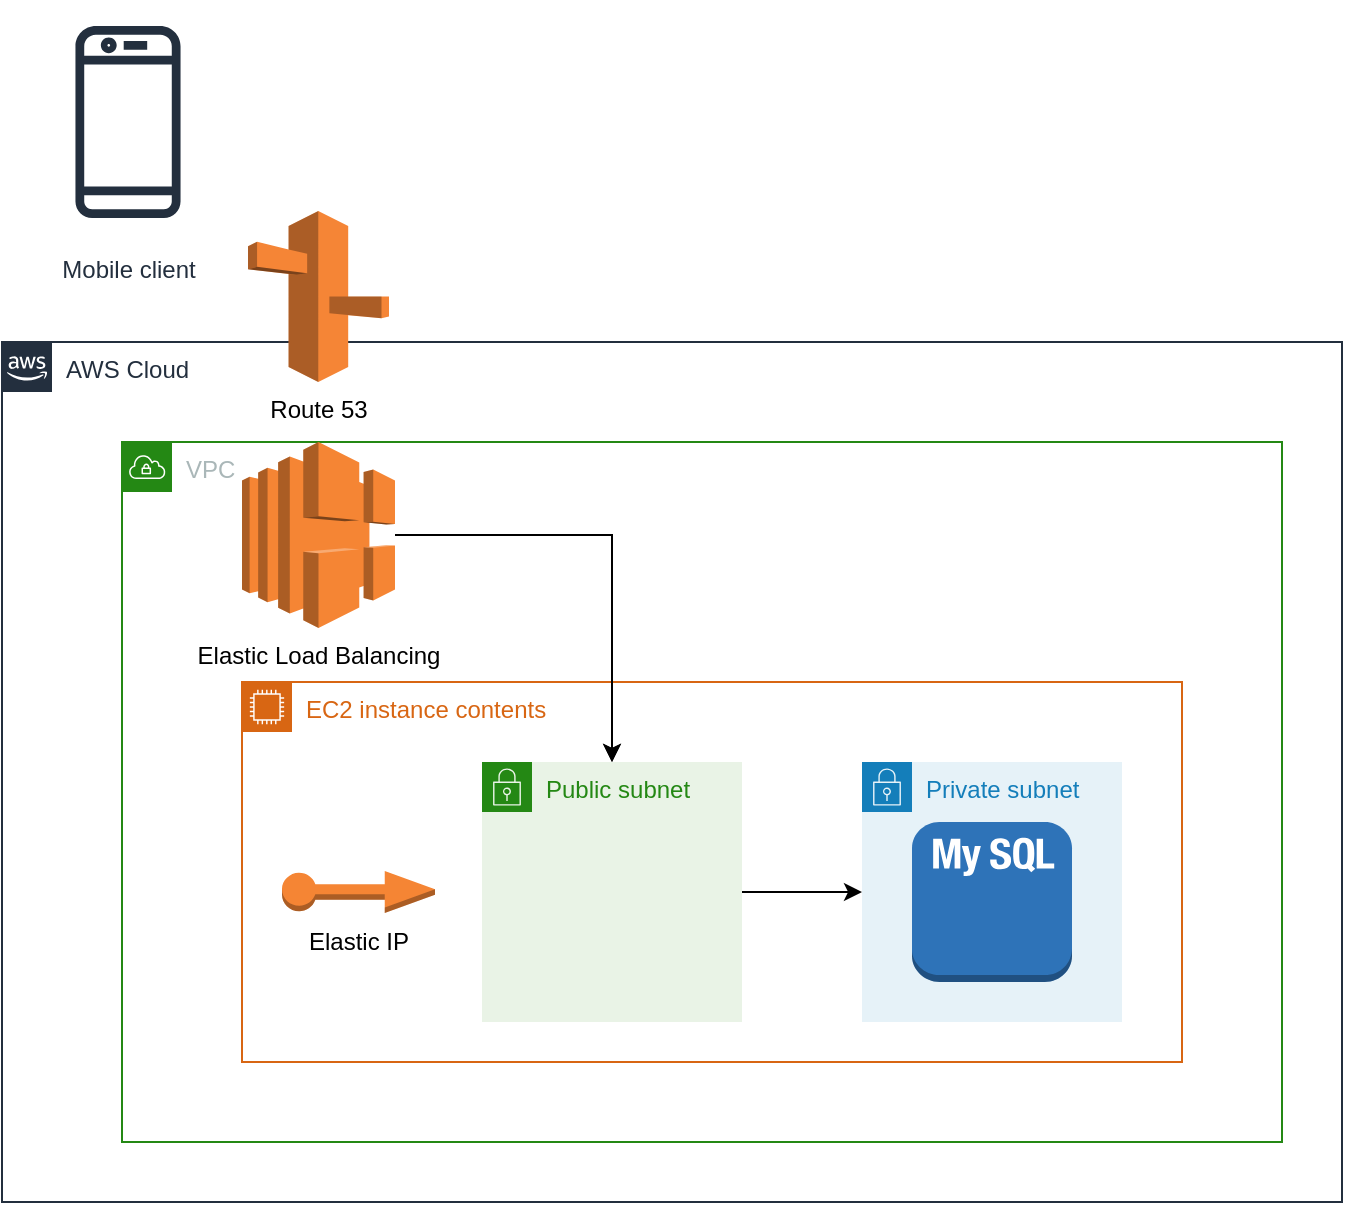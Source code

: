 <mxfile version="13.7.5" type="github">
  <diagram id="Ht1M8jgEwFfnCIfOTk4-" name="Page-1">
    <mxGraphModel dx="946" dy="591" grid="1" gridSize="10" guides="1" tooltips="1" connect="1" arrows="1" fold="1" page="1" pageScale="1" pageWidth="1169" pageHeight="827" math="0" shadow="0">
      <root>
        <mxCell id="0" />
        <mxCell id="1" parent="0" />
        <mxCell id="Xmpuv8B8h_axhn6lkmNJ-7" value="AWS Cloud" style="points=[[0,0],[0.25,0],[0.5,0],[0.75,0],[1,0],[1,0.25],[1,0.5],[1,0.75],[1,1],[0.75,1],[0.5,1],[0.25,1],[0,1],[0,0.75],[0,0.5],[0,0.25]];outlineConnect=0;gradientColor=none;html=1;whiteSpace=wrap;fontSize=12;fontStyle=0;shape=mxgraph.aws4.group;grIcon=mxgraph.aws4.group_aws_cloud_alt;strokeColor=#232F3E;fillColor=none;verticalAlign=top;align=left;spacingLeft=30;fontColor=#232F3E;dashed=0;" parent="1" vertex="1">
          <mxGeometry x="120" y="280" width="670" height="430" as="geometry" />
        </mxCell>
        <mxCell id="Xmpuv8B8h_axhn6lkmNJ-16" value="VPC" style="points=[[0,0],[0.25,0],[0.5,0],[0.75,0],[1,0],[1,0.25],[1,0.5],[1,0.75],[1,1],[0.75,1],[0.5,1],[0.25,1],[0,1],[0,0.75],[0,0.5],[0,0.25]];outlineConnect=0;gradientColor=none;html=1;whiteSpace=wrap;fontSize=12;fontStyle=0;shape=mxgraph.aws4.group;grIcon=mxgraph.aws4.group_vpc;strokeColor=#248814;fillColor=none;verticalAlign=top;align=left;spacingLeft=30;fontColor=#AAB7B8;dashed=0;" parent="1" vertex="1">
          <mxGeometry x="180" y="330" width="580" height="350" as="geometry" />
        </mxCell>
        <mxCell id="Xmpuv8B8h_axhn6lkmNJ-14" value="EC2 instance contents" style="points=[[0,0],[0.25,0],[0.5,0],[0.75,0],[1,0],[1,0.25],[1,0.5],[1,0.75],[1,1],[0.75,1],[0.5,1],[0.25,1],[0,1],[0,0.75],[0,0.5],[0,0.25]];outlineConnect=0;gradientColor=none;html=1;whiteSpace=wrap;fontSize=12;fontStyle=0;shape=mxgraph.aws4.group;grIcon=mxgraph.aws4.group_ec2_instance_contents;strokeColor=#D86613;fillColor=none;verticalAlign=top;align=left;spacingLeft=30;fontColor=#D86613;dashed=0;" parent="1" vertex="1">
          <mxGeometry x="240" y="450" width="470" height="190" as="geometry" />
        </mxCell>
        <mxCell id="Xmpuv8B8h_axhn6lkmNJ-22" value="Elastic IP" style="outlineConnect=0;dashed=0;verticalLabelPosition=bottom;verticalAlign=top;align=center;html=1;shape=mxgraph.aws3.elastic_ip;fillColor=#F58534;gradientColor=none;" parent="1" vertex="1">
          <mxGeometry x="260" y="544.5" width="76.5" height="21" as="geometry" />
        </mxCell>
        <mxCell id="tVKJJ5PYv2A-ps_RioR7-2" value="Mobile client" style="outlineConnect=0;fontColor=#232F3E;strokeColor=#232F3E;dashed=0;verticalLabelPosition=bottom;verticalAlign=top;align=center;html=1;fontSize=12;fontStyle=0;aspect=fixed;shape=mxgraph.aws4.resourceIcon;resIcon=mxgraph.aws4.mobile_client;fillColor=none;" vertex="1" parent="1">
          <mxGeometry x="123" y="110" width="120" height="120" as="geometry" />
        </mxCell>
        <mxCell id="tVKJJ5PYv2A-ps_RioR7-9" style="edgeStyle=orthogonalEdgeStyle;rounded=0;orthogonalLoop=1;jettySize=auto;html=1;" edge="1" parent="1" source="tVKJJ5PYv2A-ps_RioR7-4" target="Xmpuv8B8h_axhn6lkmNJ-23">
          <mxGeometry relative="1" as="geometry" />
        </mxCell>
        <mxCell id="tVKJJ5PYv2A-ps_RioR7-11" style="edgeStyle=orthogonalEdgeStyle;rounded=0;orthogonalLoop=1;jettySize=auto;html=1;" edge="1" parent="1" source="tVKJJ5PYv2A-ps_RioR7-4" target="Xmpuv8B8h_axhn6lkmNJ-23">
          <mxGeometry relative="1" as="geometry" />
        </mxCell>
        <mxCell id="tVKJJ5PYv2A-ps_RioR7-4" value="Elastic Load Balancing" style="outlineConnect=0;dashed=0;verticalLabelPosition=bottom;verticalAlign=top;align=center;html=1;shape=mxgraph.aws3.elastic_load_balancing;fillColor=#F58534;gradientColor=none;" vertex="1" parent="1">
          <mxGeometry x="240" y="330" width="76.5" height="93" as="geometry" />
        </mxCell>
        <mxCell id="tVKJJ5PYv2A-ps_RioR7-12" style="edgeStyle=orthogonalEdgeStyle;rounded=0;orthogonalLoop=1;jettySize=auto;html=1;" edge="1" parent="1" source="Xmpuv8B8h_axhn6lkmNJ-23" target="tVKJJ5PYv2A-ps_RioR7-5">
          <mxGeometry relative="1" as="geometry" />
        </mxCell>
        <mxCell id="tVKJJ5PYv2A-ps_RioR7-13" value="" style="group" vertex="1" connectable="0" parent="1">
          <mxGeometry x="550" y="490" width="130" height="130" as="geometry" />
        </mxCell>
        <mxCell id="tVKJJ5PYv2A-ps_RioR7-5" value="Private subnet" style="points=[[0,0],[0.25,0],[0.5,0],[0.75,0],[1,0],[1,0.25],[1,0.5],[1,0.75],[1,1],[0.75,1],[0.5,1],[0.25,1],[0,1],[0,0.75],[0,0.5],[0,0.25]];outlineConnect=0;gradientColor=none;html=1;whiteSpace=wrap;fontSize=12;fontStyle=0;shape=mxgraph.aws4.group;grIcon=mxgraph.aws4.group_security_group;grStroke=0;strokeColor=#147EBA;fillColor=#E6F2F8;verticalAlign=top;align=left;spacingLeft=30;fontColor=#147EBA;dashed=0;" vertex="1" parent="tVKJJ5PYv2A-ps_RioR7-13">
          <mxGeometry width="130" height="130" as="geometry" />
        </mxCell>
        <mxCell id="Xmpuv8B8h_axhn6lkmNJ-13" value="" style="outlineConnect=0;dashed=0;verticalLabelPosition=bottom;verticalAlign=top;align=center;html=1;shape=mxgraph.aws3.mysql_db_instance_2;fillColor=#2E73B8;gradientColor=none;" parent="tVKJJ5PYv2A-ps_RioR7-13" vertex="1">
          <mxGeometry x="25" y="30" width="80" height="80" as="geometry" />
        </mxCell>
        <mxCell id="tVKJJ5PYv2A-ps_RioR7-14" value="" style="group" vertex="1" connectable="0" parent="1">
          <mxGeometry x="360" y="490" width="130" height="130" as="geometry" />
        </mxCell>
        <mxCell id="Xmpuv8B8h_axhn6lkmNJ-23" value="Public subnet" style="points=[[0,0],[0.25,0],[0.5,0],[0.75,0],[1,0],[1,0.25],[1,0.5],[1,0.75],[1,1],[0.75,1],[0.5,1],[0.25,1],[0,1],[0,0.75],[0,0.5],[0,0.25]];outlineConnect=0;gradientColor=none;html=1;whiteSpace=wrap;fontSize=12;fontStyle=0;shape=mxgraph.aws4.group;grIcon=mxgraph.aws4.group_security_group;grStroke=0;strokeColor=#248814;fillColor=#E9F3E6;verticalAlign=top;align=left;spacingLeft=30;fontColor=#248814;dashed=0;" parent="tVKJJ5PYv2A-ps_RioR7-14" vertex="1">
          <mxGeometry width="130" height="130" as="geometry" />
        </mxCell>
        <mxCell id="Xmpuv8B8h_axhn6lkmNJ-11" value="" style="shape=image;html=1;verticalAlign=top;verticalLabelPosition=bottom;labelBackgroundColor=#ffffff;imageAspect=0;image=https://cdn0.iconfinder.com/data/icons/long-shadow-web-icons/512/ruby-rails-128.png" parent="tVKJJ5PYv2A-ps_RioR7-14" vertex="1">
          <mxGeometry x="25" y="30" width="80" height="80" as="geometry" />
        </mxCell>
        <mxCell id="tVKJJ5PYv2A-ps_RioR7-15" value="Route 53" style="outlineConnect=0;dashed=0;verticalLabelPosition=bottom;verticalAlign=top;align=center;html=1;shape=mxgraph.aws3.route_53;fillColor=#F58536;gradientColor=none;" vertex="1" parent="1">
          <mxGeometry x="243" y="214.5" width="70.5" height="85.5" as="geometry" />
        </mxCell>
      </root>
    </mxGraphModel>
  </diagram>
</mxfile>
